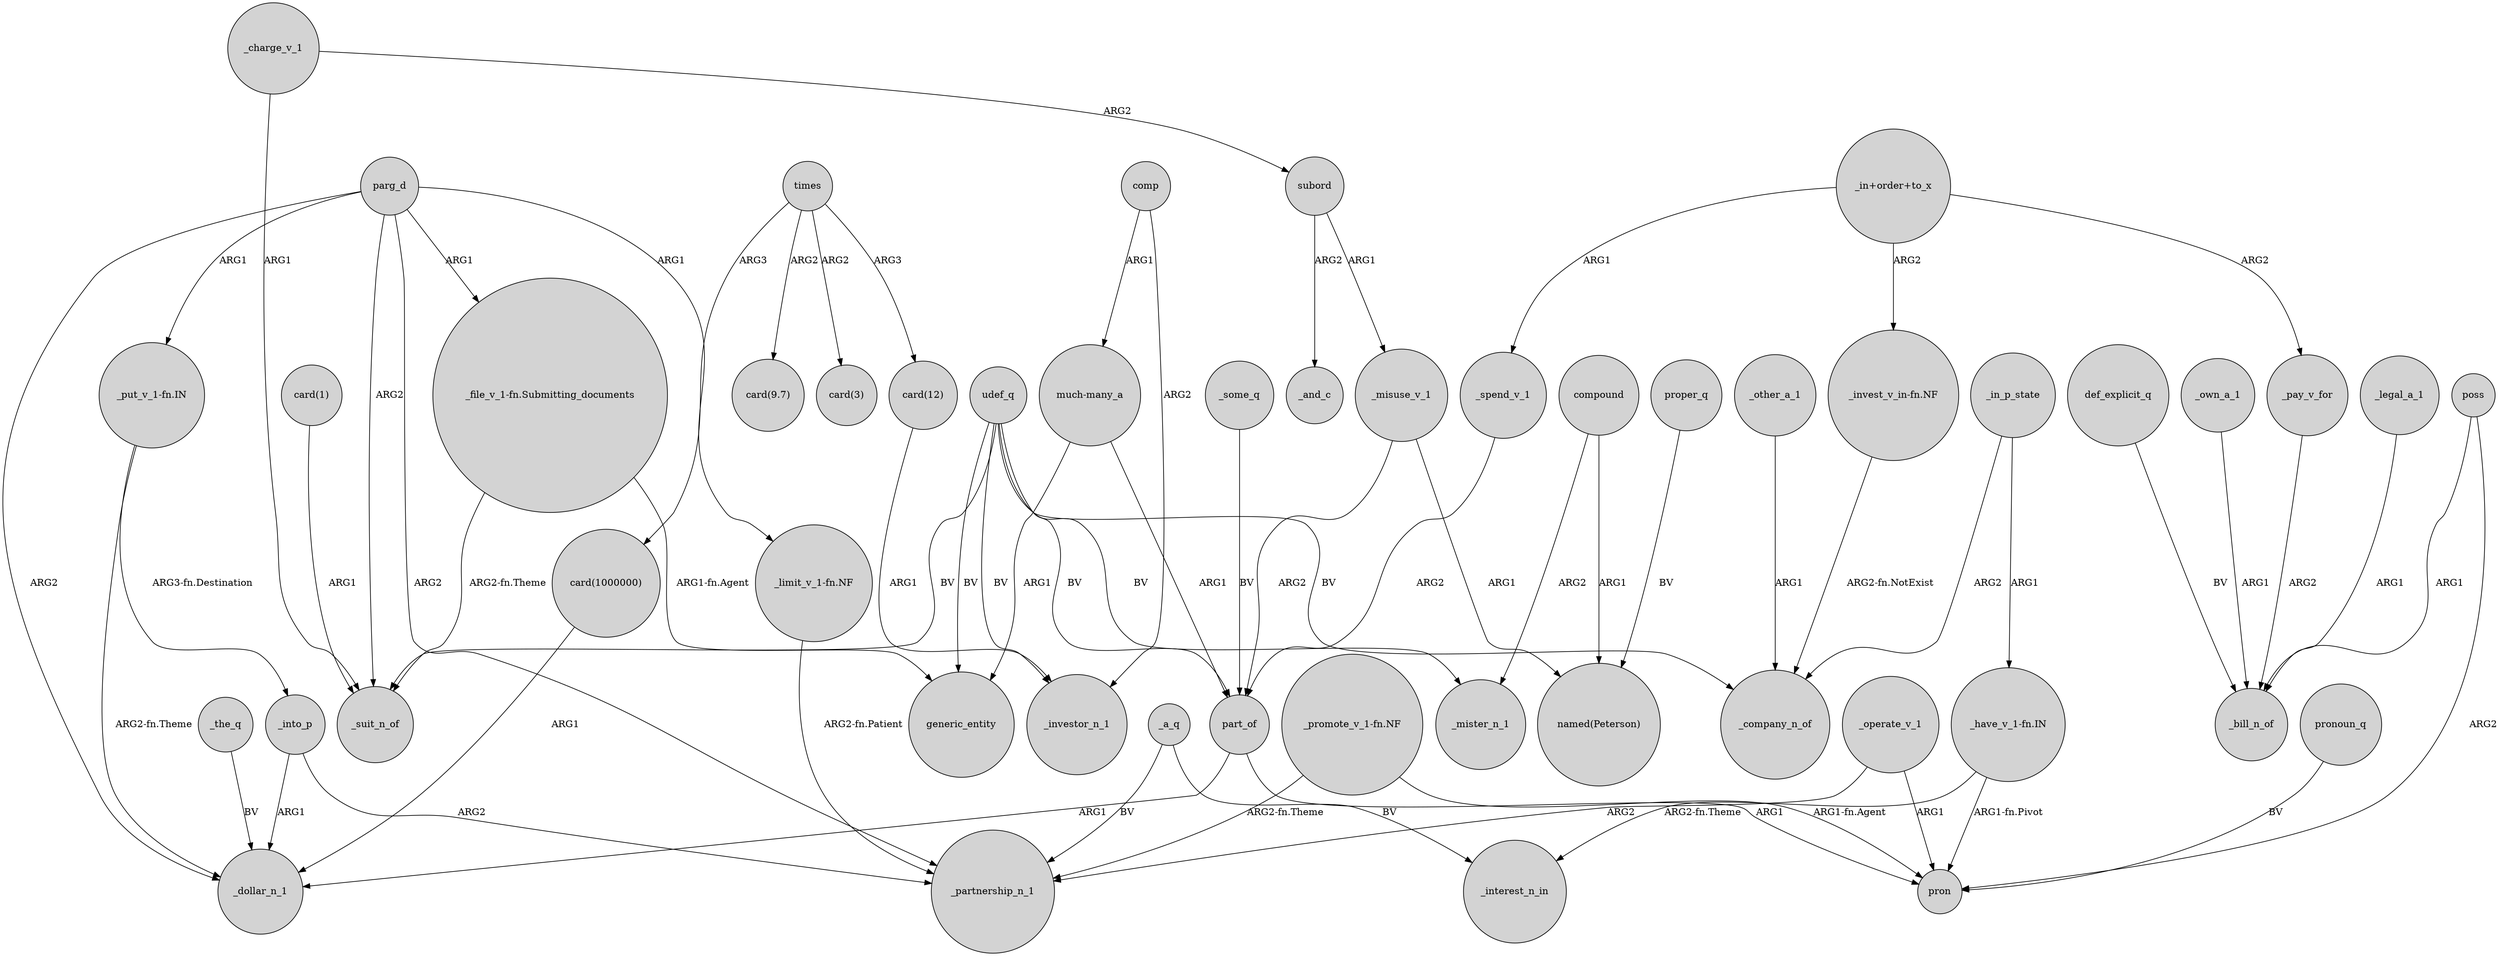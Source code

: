 digraph {
	node [shape=circle style=filled]
	"_put_v_1-fn.IN" -> _into_p [label="ARG3-fn.Destination"]
	parg_d -> "_put_v_1-fn.IN" [label=ARG1]
	part_of -> pron [label=ARG1]
	"card(1000000)" -> _dollar_n_1 [label=ARG1]
	_charge_v_1 -> _suit_n_of [label=ARG1]
	_spend_v_1 -> part_of [label=ARG2]
	_a_q -> _interest_n_in [label=BV]
	comp -> _investor_n_1 [label=ARG2]
	udef_q -> part_of [label=BV]
	udef_q -> generic_entity [label=BV]
	poss -> pron [label=ARG2]
	udef_q -> _investor_n_1 [label=BV]
	"card(1)" -> _suit_n_of [label=ARG1]
	"_in+order+to_x" -> _pay_v_for [label=ARG2]
	"much-many_a" -> generic_entity [label=ARG1]
	"much-many_a" -> part_of [label=ARG1]
	compound -> _mister_n_1 [label=ARG2]
	"_file_v_1-fn.Submitting_documents" -> generic_entity [label="ARG1-fn.Agent"]
	proper_q -> "named(Peterson)" [label=BV]
	udef_q -> _suit_n_of [label=BV]
	_in_p_state -> "_have_v_1-fn.IN" [label=ARG1]
	_operate_v_1 -> pron [label=ARG1]
	udef_q -> _mister_n_1 [label=BV]
	_the_q -> _dollar_n_1 [label=BV]
	part_of -> _dollar_n_1 [label=ARG1]
	parg_d -> "_file_v_1-fn.Submitting_documents" [label=ARG1]
	parg_d -> _partnership_n_1 [label=ARG2]
	"_file_v_1-fn.Submitting_documents" -> _suit_n_of [label="ARG2-fn.Theme"]
	times -> "card(9.7)" [label=ARG2]
	"_have_v_1-fn.IN" -> pron [label="ARG1-fn.Pivot"]
	"_put_v_1-fn.IN" -> _dollar_n_1 [label="ARG2-fn.Theme"]
	_some_q -> part_of [label=BV]
	parg_d -> _suit_n_of [label=ARG2]
	parg_d -> "_limit_v_1-fn.NF" [label=ARG1]
	pronoun_q -> pron [label=BV]
	_legal_a_1 -> _bill_n_of [label=ARG1]
	_a_q -> _partnership_n_1 [label=BV]
	"_invest_v_in-fn.NF" -> _company_n_of [label="ARG2-fn.NotExist"]
	"_in+order+to_x" -> _spend_v_1 [label=ARG1]
	comp -> "much-many_a" [label=ARG1]
	"card(12)" -> _investor_n_1 [label=ARG1]
	times -> "card(1000000)" [label=ARG3]
	_into_p -> _partnership_n_1 [label=ARG2]
	_misuse_v_1 -> part_of [label=ARG2]
	subord -> _misuse_v_1 [label=ARG1]
	compound -> "named(Peterson)" [label=ARG1]
	"_limit_v_1-fn.NF" -> _partnership_n_1 [label="ARG2-fn.Patient"]
	"_in+order+to_x" -> "_invest_v_in-fn.NF" [label=ARG2]
	"_promote_v_1-fn.NF" -> pron [label="ARG1-fn.Agent"]
	_charge_v_1 -> subord [label=ARG2]
	_operate_v_1 -> _partnership_n_1 [label=ARG2]
	def_explicit_q -> _bill_n_of [label=BV]
	"_have_v_1-fn.IN" -> _interest_n_in [label="ARG2-fn.Theme"]
	_misuse_v_1 -> "named(Peterson)" [label=ARG1]
	_into_p -> _dollar_n_1 [label=ARG1]
	_pay_v_for -> _bill_n_of [label=ARG2]
	parg_d -> _dollar_n_1 [label=ARG2]
	times -> "card(3)" [label=ARG2]
	_other_a_1 -> _company_n_of [label=ARG1]
	_in_p_state -> _company_n_of [label=ARG2]
	poss -> _bill_n_of [label=ARG1]
	_own_a_1 -> _bill_n_of [label=ARG1]
	"_promote_v_1-fn.NF" -> _partnership_n_1 [label="ARG2-fn.Theme"]
	udef_q -> _company_n_of [label=BV]
	times -> "card(12)" [label=ARG3]
	subord -> _and_c [label=ARG2]
}

